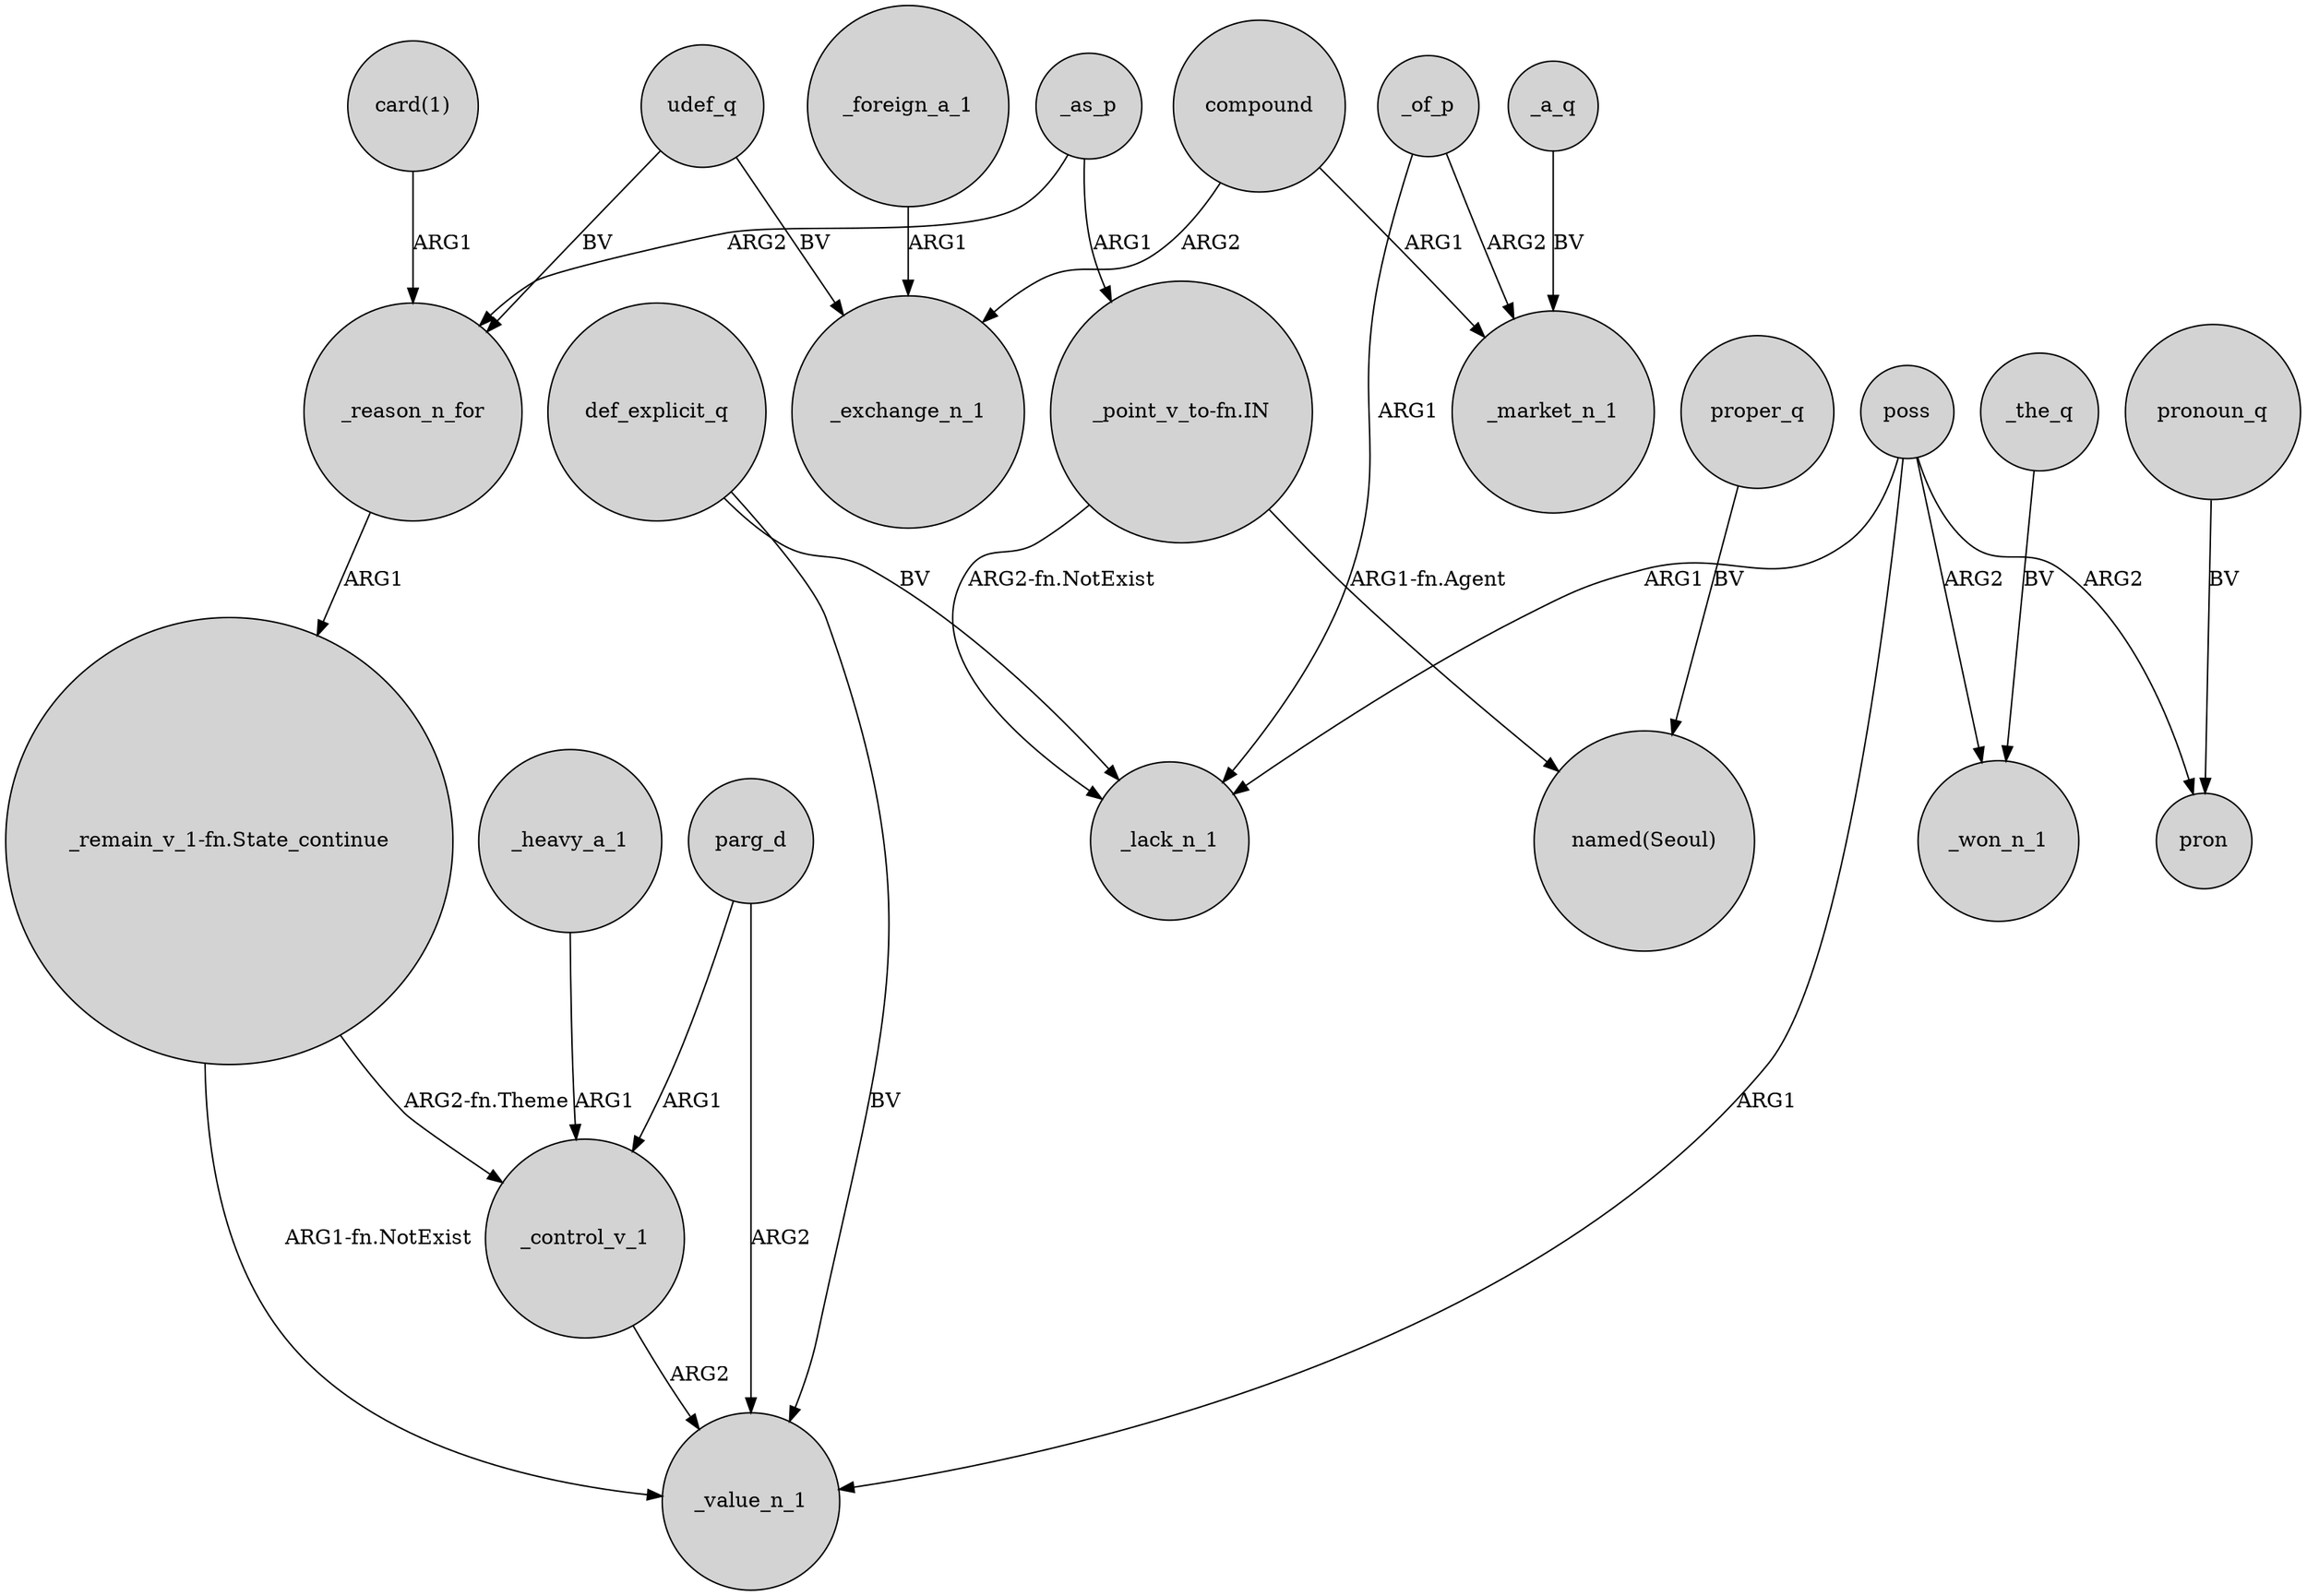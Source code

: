 digraph {
	node [shape=circle style=filled]
	def_explicit_q -> _value_n_1 [label=BV]
	parg_d -> _value_n_1 [label=ARG2]
	"card(1)" -> _reason_n_for [label=ARG1]
	proper_q -> "named(Seoul)" [label=BV]
	poss -> pron [label=ARG2]
	_of_p -> _lack_n_1 [label=ARG1]
	udef_q -> _reason_n_for [label=BV]
	_as_p -> "_point_v_to-fn.IN" [label=ARG1]
	_foreign_a_1 -> _exchange_n_1 [label=ARG1]
	_the_q -> _won_n_1 [label=BV]
	parg_d -> _control_v_1 [label=ARG1]
	_as_p -> _reason_n_for [label=ARG2]
	_heavy_a_1 -> _control_v_1 [label=ARG1]
	poss -> _lack_n_1 [label=ARG1]
	poss -> _value_n_1 [label=ARG1]
	compound -> _exchange_n_1 [label=ARG2]
	_of_p -> _market_n_1 [label=ARG2]
	"_point_v_to-fn.IN" -> "named(Seoul)" [label="ARG1-fn.Agent"]
	"_remain_v_1-fn.State_continue" -> _value_n_1 [label="ARG1-fn.NotExist"]
	_control_v_1 -> _value_n_1 [label=ARG2]
	pronoun_q -> pron [label=BV]
	poss -> _won_n_1 [label=ARG2]
	def_explicit_q -> _lack_n_1 [label=BV]
	_reason_n_for -> "_remain_v_1-fn.State_continue" [label=ARG1]
	_a_q -> _market_n_1 [label=BV]
	compound -> _market_n_1 [label=ARG1]
	udef_q -> _exchange_n_1 [label=BV]
	"_remain_v_1-fn.State_continue" -> _control_v_1 [label="ARG2-fn.Theme"]
	"_point_v_to-fn.IN" -> _lack_n_1 [label="ARG2-fn.NotExist"]
}
